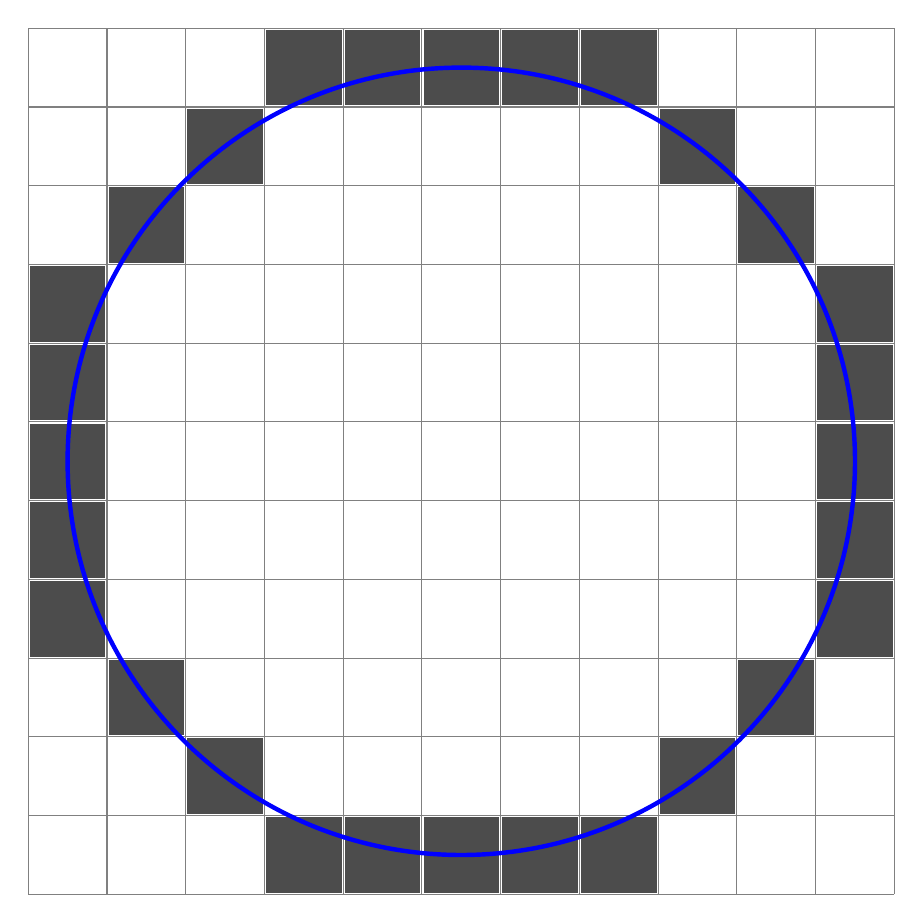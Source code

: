 ﻿\begin{tikzpicture}[scale=1]

\def\r{5}

\newcommand{\pixel}[3]{\fill[#3] (#1-0.48,#2-0.48) rectangle ++(0.96,0.96);}
\newcommand{\cross}[3]{
\draw[black,very thick] (#1-0.2,#2)--++(0.4,0);
\draw[black,very thick] (#1,#2-0.2)--++(0,0.4);
\node[black, below right] at (#1,#2) {#3};
}



% Arc de cercle de rayon r
\pgfmathtruncatemacro\i{0}
\pgfmathtruncatemacro\j{\r}
\pgfmathtruncatemacro\d{3-2*\r}

\foreach\i in {0,...,\r}{
    \pixel{\j}{\i}{black!70}   % copies
    \pixel{-\i}{\j}{black!70}
    \pixel{-\j}{\i}{black!70}
    \pixel{\i}{-\j}{black!70}
    \pixel{\j}{-\i}{black!70}
    \pixel{-\i}{-\j}{black!70}
    \pixel{-\j}{-\i}{black!70}

    \pixel{\i}{\j}{black!70}    % original

    \ifnum\d<0
         \pgfmathtruncatemacro\d{\d+4*\i+6}
         \global\let\d\d
   

    \else
         \pgfmathtruncatemacro\d{\d+4*\i-4*\j+10}
         \global\let\d\d
         \pgfmathtruncatemacro\j{\j-1}
         \global\let\j\j

    \fi

    \ifnum\i>\j
        \breakforeach
    \fi
        
}

% Grille
\pgfmathtruncatemacro\xmax{\r +1}
\pgfmathtruncatemacro\ymax{\r +1}

\draw[thin,gray,xshift=-0.5cm,yshift=-0.5cm] (-\xmax+1,-\ymax+1) grid (\xmax,\ymax);

%\draw[->,>=latex,thick] (-\xmax-1,0)--(\xmax+1,0) node[above]{$i$};
%\draw[->,>=latex,thick] (0,-\ymax-1)--(0,\ymax+1) node[left]{$j$};

% \foreach \x in {0,...,\r}{
%     \node[below] at (\x,-0.2) {\tiny $\x$};
% }
% \foreach \y in {0,...,\r}{
%     \node[left] at (-0.2,\y) {\tiny $\y$};
% }


% Vrai cercle
\draw[blue, ultra thick, opacity=1] (0,0) circle (\r);

% Arc
% \draw[red, ultra thick, opacity=0.9] (0,0) -- (90:\r);
% \draw[red, ultra thick, opacity=0.9] (0,0) -- (45:\r);
% \draw[red, ultra thick, opacity=0.9] (0,\r) arc (90:45:\r);

\end{tikzpicture}